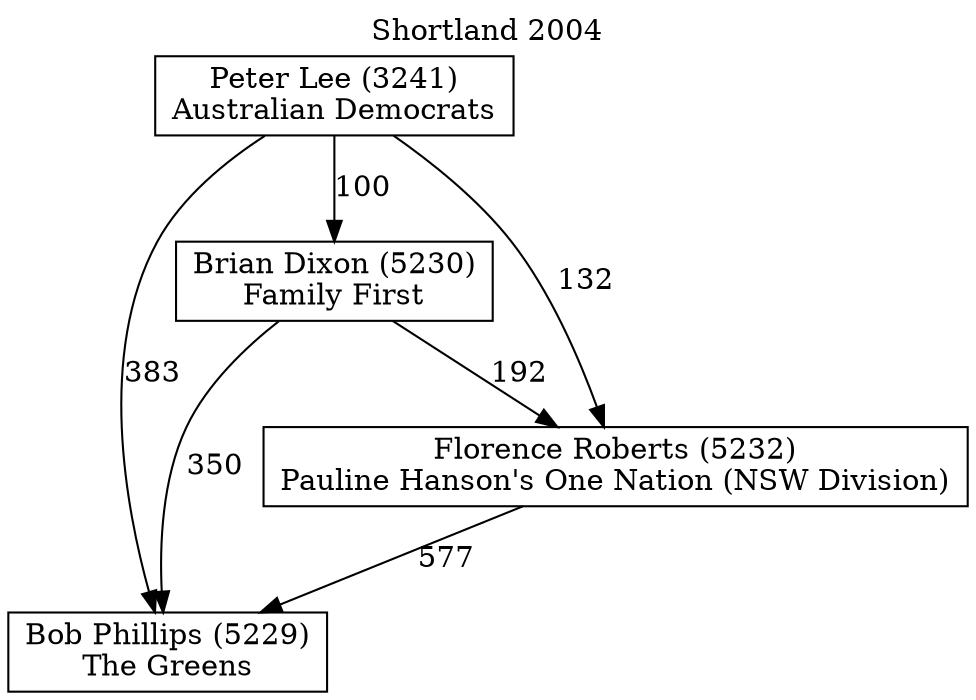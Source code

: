 // House preference flow
digraph "Bob Phillips (5229)_Shortland_2004" {
	graph [label="Shortland 2004" labelloc=t mclimit=10]
	node [shape=box]
	"Bob Phillips (5229)" [label="Bob Phillips (5229)
The Greens"]
	"Brian Dixon (5230)" [label="Brian Dixon (5230)
Family First"]
	"Florence Roberts (5232)" [label="Florence Roberts (5232)
Pauline Hanson's One Nation (NSW Division)"]
	"Peter Lee (3241)" [label="Peter Lee (3241)
Australian Democrats"]
	"Brian Dixon (5230)" -> "Bob Phillips (5229)" [label=350]
	"Brian Dixon (5230)" -> "Florence Roberts (5232)" [label=192]
	"Florence Roberts (5232)" -> "Bob Phillips (5229)" [label=577]
	"Peter Lee (3241)" -> "Bob Phillips (5229)" [label=383]
	"Peter Lee (3241)" -> "Brian Dixon (5230)" [label=100]
	"Peter Lee (3241)" -> "Florence Roberts (5232)" [label=132]
}

